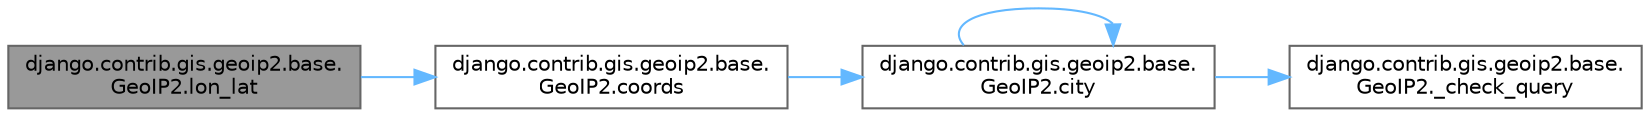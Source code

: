 digraph "django.contrib.gis.geoip2.base.GeoIP2.lon_lat"
{
 // LATEX_PDF_SIZE
  bgcolor="transparent";
  edge [fontname=Helvetica,fontsize=10,labelfontname=Helvetica,labelfontsize=10];
  node [fontname=Helvetica,fontsize=10,shape=box,height=0.2,width=0.4];
  rankdir="LR";
  Node1 [id="Node000001",label="django.contrib.gis.geoip2.base.\lGeoIP2.lon_lat",height=0.2,width=0.4,color="gray40", fillcolor="grey60", style="filled", fontcolor="black",tooltip=" "];
  Node1 -> Node2 [id="edge1_Node000001_Node000002",color="steelblue1",style="solid",tooltip=" "];
  Node2 [id="Node000002",label="django.contrib.gis.geoip2.base.\lGeoIP2.coords",height=0.2,width=0.4,color="grey40", fillcolor="white", style="filled",URL="$classdjango_1_1contrib_1_1gis_1_1geoip2_1_1base_1_1_geo_i_p2.html#ab7fa1e88714f318e2e4d668497d6d1f0",tooltip=" "];
  Node2 -> Node3 [id="edge2_Node000002_Node000003",color="steelblue1",style="solid",tooltip=" "];
  Node3 [id="Node000003",label="django.contrib.gis.geoip2.base.\lGeoIP2.city",height=0.2,width=0.4,color="grey40", fillcolor="white", style="filled",URL="$classdjango_1_1contrib_1_1gis_1_1geoip2_1_1base_1_1_geo_i_p2.html#a9761100f2ddd383a12dda194db6e4ce5",tooltip=" "];
  Node3 -> Node4 [id="edge3_Node000003_Node000004",color="steelblue1",style="solid",tooltip=" "];
  Node4 [id="Node000004",label="django.contrib.gis.geoip2.base.\lGeoIP2._check_query",height=0.2,width=0.4,color="grey40", fillcolor="white", style="filled",URL="$classdjango_1_1contrib_1_1gis_1_1geoip2_1_1base_1_1_geo_i_p2.html#ab147db678e4d695556e9a63d69fb7f20",tooltip=" "];
  Node3 -> Node3 [id="edge4_Node000003_Node000003",color="steelblue1",style="solid",tooltip=" "];
}
